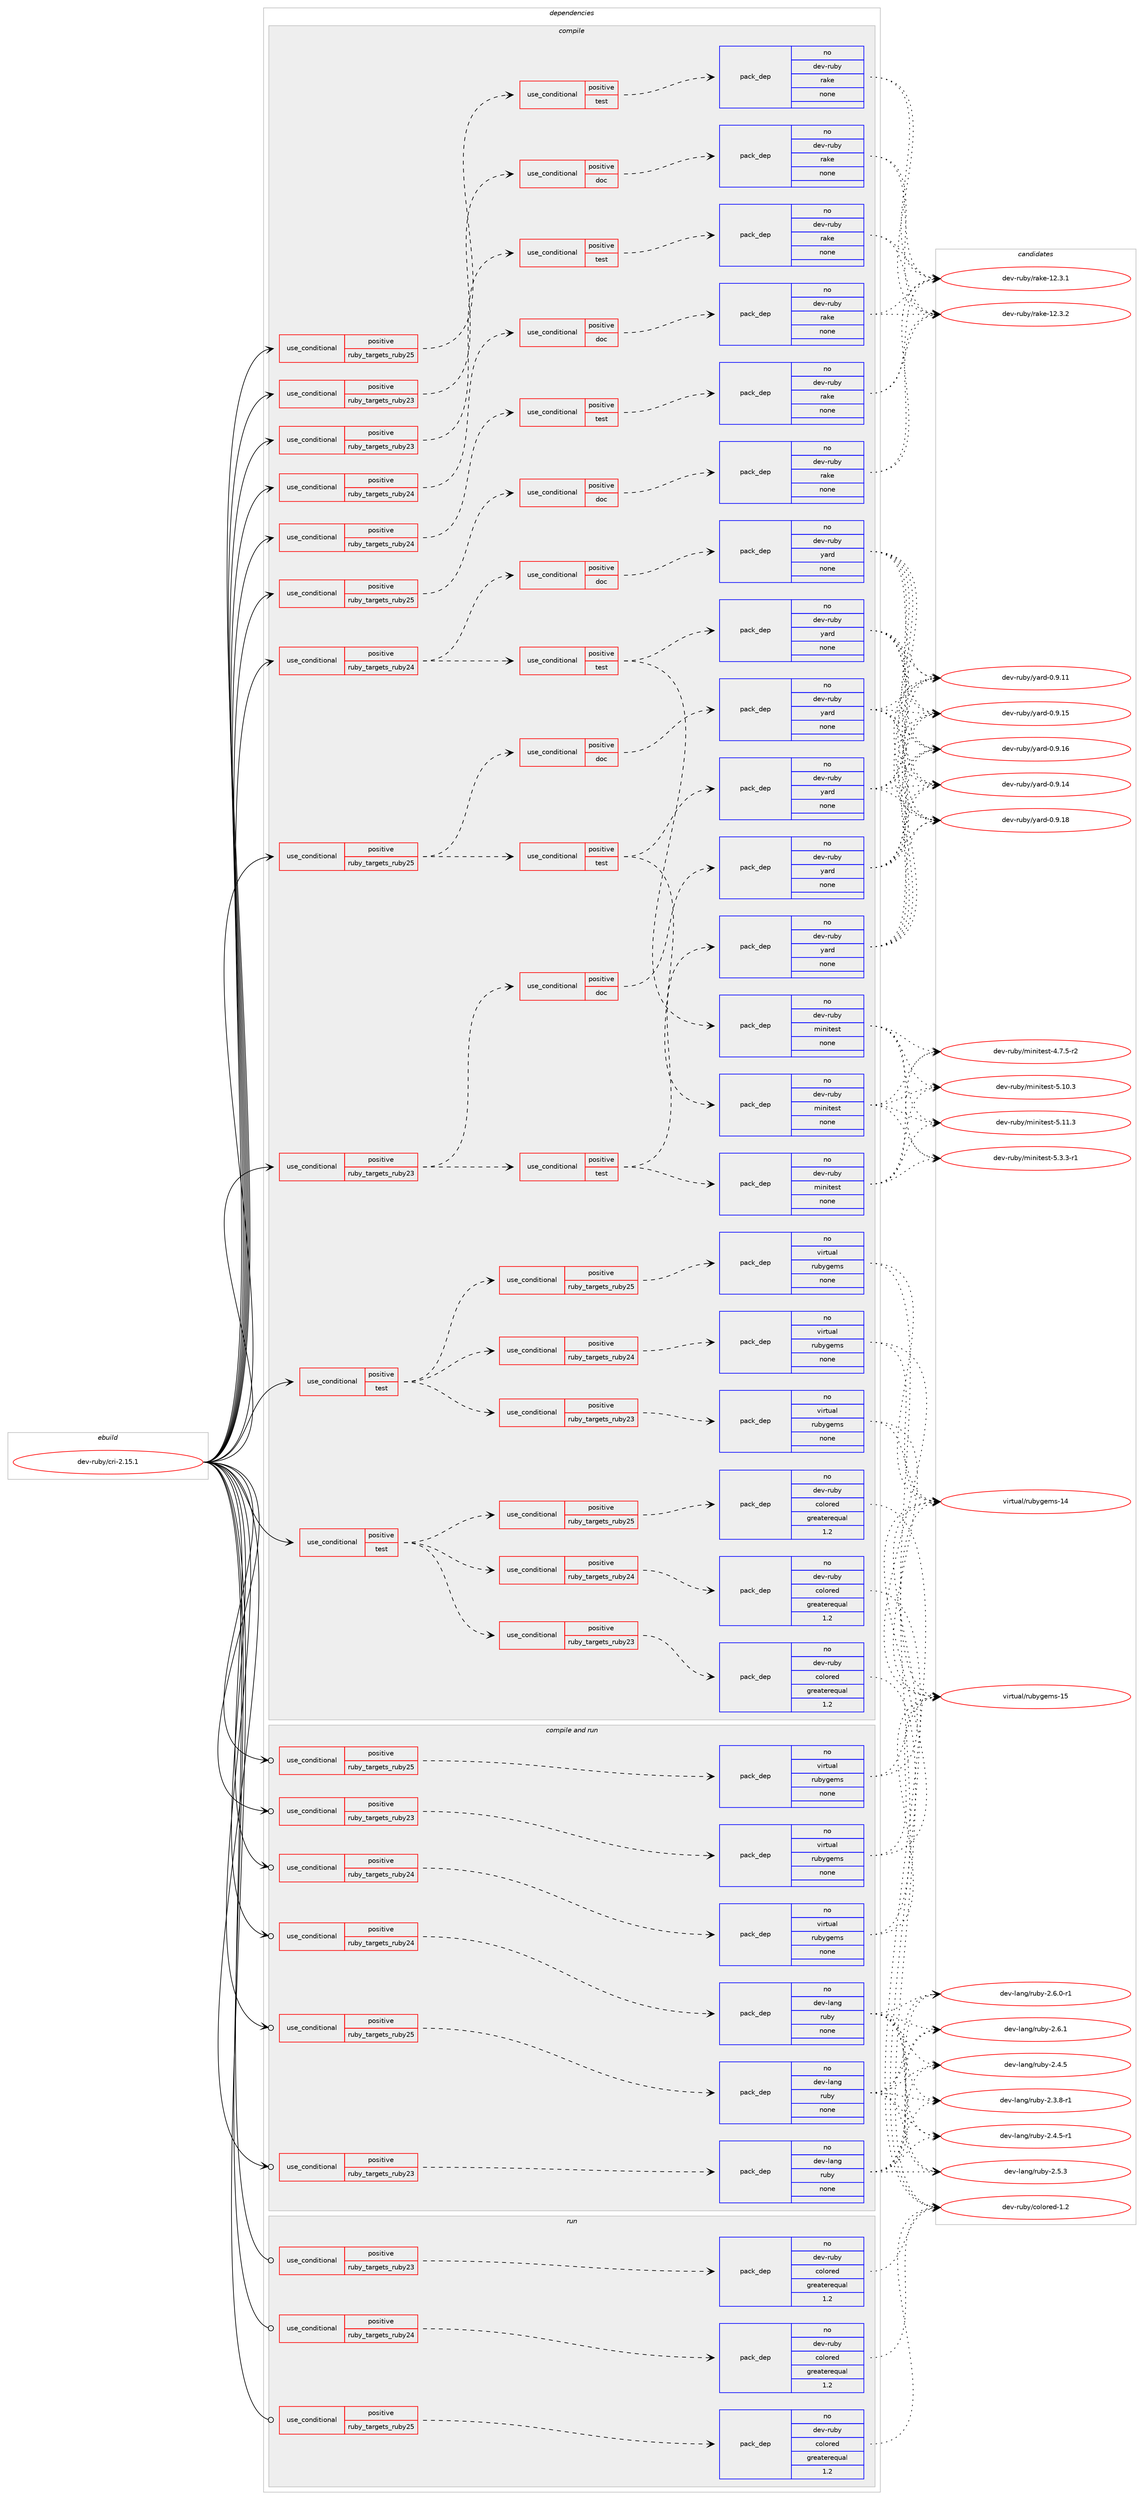 digraph prolog {

# *************
# Graph options
# *************

newrank=true;
concentrate=true;
compound=true;
graph [rankdir=LR,fontname=Helvetica,fontsize=10,ranksep=1.5];#, ranksep=2.5, nodesep=0.2];
edge  [arrowhead=vee];
node  [fontname=Helvetica,fontsize=10];

# **********
# The ebuild
# **********

subgraph cluster_leftcol {
color=gray;
rank=same;
label=<<i>ebuild</i>>;
id [label="dev-ruby/cri-2.15.1", color=red, width=4, href="../dev-ruby/cri-2.15.1.svg"];
}

# ****************
# The dependencies
# ****************

subgraph cluster_midcol {
color=gray;
label=<<i>dependencies</i>>;
subgraph cluster_compile {
fillcolor="#eeeeee";
style=filled;
label=<<i>compile</i>>;
subgraph cond397215 {
dependency1488522 [label=<<TABLE BORDER="0" CELLBORDER="1" CELLSPACING="0" CELLPADDING="4"><TR><TD ROWSPAN="3" CELLPADDING="10">use_conditional</TD></TR><TR><TD>positive</TD></TR><TR><TD>ruby_targets_ruby23</TD></TR></TABLE>>, shape=none, color=red];
subgraph cond397216 {
dependency1488523 [label=<<TABLE BORDER="0" CELLBORDER="1" CELLSPACING="0" CELLPADDING="4"><TR><TD ROWSPAN="3" CELLPADDING="10">use_conditional</TD></TR><TR><TD>positive</TD></TR><TR><TD>doc</TD></TR></TABLE>>, shape=none, color=red];
subgraph pack1067863 {
dependency1488524 [label=<<TABLE BORDER="0" CELLBORDER="1" CELLSPACING="0" CELLPADDING="4" WIDTH="220"><TR><TD ROWSPAN="6" CELLPADDING="30">pack_dep</TD></TR><TR><TD WIDTH="110">no</TD></TR><TR><TD>dev-ruby</TD></TR><TR><TD>rake</TD></TR><TR><TD>none</TD></TR><TR><TD></TD></TR></TABLE>>, shape=none, color=blue];
}
dependency1488523:e -> dependency1488524:w [weight=20,style="dashed",arrowhead="vee"];
}
dependency1488522:e -> dependency1488523:w [weight=20,style="dashed",arrowhead="vee"];
}
id:e -> dependency1488522:w [weight=20,style="solid",arrowhead="vee"];
subgraph cond397217 {
dependency1488525 [label=<<TABLE BORDER="0" CELLBORDER="1" CELLSPACING="0" CELLPADDING="4"><TR><TD ROWSPAN="3" CELLPADDING="10">use_conditional</TD></TR><TR><TD>positive</TD></TR><TR><TD>ruby_targets_ruby23</TD></TR></TABLE>>, shape=none, color=red];
subgraph cond397218 {
dependency1488526 [label=<<TABLE BORDER="0" CELLBORDER="1" CELLSPACING="0" CELLPADDING="4"><TR><TD ROWSPAN="3" CELLPADDING="10">use_conditional</TD></TR><TR><TD>positive</TD></TR><TR><TD>doc</TD></TR></TABLE>>, shape=none, color=red];
subgraph pack1067864 {
dependency1488527 [label=<<TABLE BORDER="0" CELLBORDER="1" CELLSPACING="0" CELLPADDING="4" WIDTH="220"><TR><TD ROWSPAN="6" CELLPADDING="30">pack_dep</TD></TR><TR><TD WIDTH="110">no</TD></TR><TR><TD>dev-ruby</TD></TR><TR><TD>yard</TD></TR><TR><TD>none</TD></TR><TR><TD></TD></TR></TABLE>>, shape=none, color=blue];
}
dependency1488526:e -> dependency1488527:w [weight=20,style="dashed",arrowhead="vee"];
}
dependency1488525:e -> dependency1488526:w [weight=20,style="dashed",arrowhead="vee"];
subgraph cond397219 {
dependency1488528 [label=<<TABLE BORDER="0" CELLBORDER="1" CELLSPACING="0" CELLPADDING="4"><TR><TD ROWSPAN="3" CELLPADDING="10">use_conditional</TD></TR><TR><TD>positive</TD></TR><TR><TD>test</TD></TR></TABLE>>, shape=none, color=red];
subgraph pack1067865 {
dependency1488529 [label=<<TABLE BORDER="0" CELLBORDER="1" CELLSPACING="0" CELLPADDING="4" WIDTH="220"><TR><TD ROWSPAN="6" CELLPADDING="30">pack_dep</TD></TR><TR><TD WIDTH="110">no</TD></TR><TR><TD>dev-ruby</TD></TR><TR><TD>yard</TD></TR><TR><TD>none</TD></TR><TR><TD></TD></TR></TABLE>>, shape=none, color=blue];
}
dependency1488528:e -> dependency1488529:w [weight=20,style="dashed",arrowhead="vee"];
subgraph pack1067866 {
dependency1488530 [label=<<TABLE BORDER="0" CELLBORDER="1" CELLSPACING="0" CELLPADDING="4" WIDTH="220"><TR><TD ROWSPAN="6" CELLPADDING="30">pack_dep</TD></TR><TR><TD WIDTH="110">no</TD></TR><TR><TD>dev-ruby</TD></TR><TR><TD>minitest</TD></TR><TR><TD>none</TD></TR><TR><TD></TD></TR></TABLE>>, shape=none, color=blue];
}
dependency1488528:e -> dependency1488530:w [weight=20,style="dashed",arrowhead="vee"];
}
dependency1488525:e -> dependency1488528:w [weight=20,style="dashed",arrowhead="vee"];
}
id:e -> dependency1488525:w [weight=20,style="solid",arrowhead="vee"];
subgraph cond397220 {
dependency1488531 [label=<<TABLE BORDER="0" CELLBORDER="1" CELLSPACING="0" CELLPADDING="4"><TR><TD ROWSPAN="3" CELLPADDING="10">use_conditional</TD></TR><TR><TD>positive</TD></TR><TR><TD>ruby_targets_ruby23</TD></TR></TABLE>>, shape=none, color=red];
subgraph cond397221 {
dependency1488532 [label=<<TABLE BORDER="0" CELLBORDER="1" CELLSPACING="0" CELLPADDING="4"><TR><TD ROWSPAN="3" CELLPADDING="10">use_conditional</TD></TR><TR><TD>positive</TD></TR><TR><TD>test</TD></TR></TABLE>>, shape=none, color=red];
subgraph pack1067867 {
dependency1488533 [label=<<TABLE BORDER="0" CELLBORDER="1" CELLSPACING="0" CELLPADDING="4" WIDTH="220"><TR><TD ROWSPAN="6" CELLPADDING="30">pack_dep</TD></TR><TR><TD WIDTH="110">no</TD></TR><TR><TD>dev-ruby</TD></TR><TR><TD>rake</TD></TR><TR><TD>none</TD></TR><TR><TD></TD></TR></TABLE>>, shape=none, color=blue];
}
dependency1488532:e -> dependency1488533:w [weight=20,style="dashed",arrowhead="vee"];
}
dependency1488531:e -> dependency1488532:w [weight=20,style="dashed",arrowhead="vee"];
}
id:e -> dependency1488531:w [weight=20,style="solid",arrowhead="vee"];
subgraph cond397222 {
dependency1488534 [label=<<TABLE BORDER="0" CELLBORDER="1" CELLSPACING="0" CELLPADDING="4"><TR><TD ROWSPAN="3" CELLPADDING="10">use_conditional</TD></TR><TR><TD>positive</TD></TR><TR><TD>ruby_targets_ruby24</TD></TR></TABLE>>, shape=none, color=red];
subgraph cond397223 {
dependency1488535 [label=<<TABLE BORDER="0" CELLBORDER="1" CELLSPACING="0" CELLPADDING="4"><TR><TD ROWSPAN="3" CELLPADDING="10">use_conditional</TD></TR><TR><TD>positive</TD></TR><TR><TD>doc</TD></TR></TABLE>>, shape=none, color=red];
subgraph pack1067868 {
dependency1488536 [label=<<TABLE BORDER="0" CELLBORDER="1" CELLSPACING="0" CELLPADDING="4" WIDTH="220"><TR><TD ROWSPAN="6" CELLPADDING="30">pack_dep</TD></TR><TR><TD WIDTH="110">no</TD></TR><TR><TD>dev-ruby</TD></TR><TR><TD>rake</TD></TR><TR><TD>none</TD></TR><TR><TD></TD></TR></TABLE>>, shape=none, color=blue];
}
dependency1488535:e -> dependency1488536:w [weight=20,style="dashed",arrowhead="vee"];
}
dependency1488534:e -> dependency1488535:w [weight=20,style="dashed",arrowhead="vee"];
}
id:e -> dependency1488534:w [weight=20,style="solid",arrowhead="vee"];
subgraph cond397224 {
dependency1488537 [label=<<TABLE BORDER="0" CELLBORDER="1" CELLSPACING="0" CELLPADDING="4"><TR><TD ROWSPAN="3" CELLPADDING="10">use_conditional</TD></TR><TR><TD>positive</TD></TR><TR><TD>ruby_targets_ruby24</TD></TR></TABLE>>, shape=none, color=red];
subgraph cond397225 {
dependency1488538 [label=<<TABLE BORDER="0" CELLBORDER="1" CELLSPACING="0" CELLPADDING="4"><TR><TD ROWSPAN="3" CELLPADDING="10">use_conditional</TD></TR><TR><TD>positive</TD></TR><TR><TD>doc</TD></TR></TABLE>>, shape=none, color=red];
subgraph pack1067869 {
dependency1488539 [label=<<TABLE BORDER="0" CELLBORDER="1" CELLSPACING="0" CELLPADDING="4" WIDTH="220"><TR><TD ROWSPAN="6" CELLPADDING="30">pack_dep</TD></TR><TR><TD WIDTH="110">no</TD></TR><TR><TD>dev-ruby</TD></TR><TR><TD>yard</TD></TR><TR><TD>none</TD></TR><TR><TD></TD></TR></TABLE>>, shape=none, color=blue];
}
dependency1488538:e -> dependency1488539:w [weight=20,style="dashed",arrowhead="vee"];
}
dependency1488537:e -> dependency1488538:w [weight=20,style="dashed",arrowhead="vee"];
subgraph cond397226 {
dependency1488540 [label=<<TABLE BORDER="0" CELLBORDER="1" CELLSPACING="0" CELLPADDING="4"><TR><TD ROWSPAN="3" CELLPADDING="10">use_conditional</TD></TR><TR><TD>positive</TD></TR><TR><TD>test</TD></TR></TABLE>>, shape=none, color=red];
subgraph pack1067870 {
dependency1488541 [label=<<TABLE BORDER="0" CELLBORDER="1" CELLSPACING="0" CELLPADDING="4" WIDTH="220"><TR><TD ROWSPAN="6" CELLPADDING="30">pack_dep</TD></TR><TR><TD WIDTH="110">no</TD></TR><TR><TD>dev-ruby</TD></TR><TR><TD>yard</TD></TR><TR><TD>none</TD></TR><TR><TD></TD></TR></TABLE>>, shape=none, color=blue];
}
dependency1488540:e -> dependency1488541:w [weight=20,style="dashed",arrowhead="vee"];
subgraph pack1067871 {
dependency1488542 [label=<<TABLE BORDER="0" CELLBORDER="1" CELLSPACING="0" CELLPADDING="4" WIDTH="220"><TR><TD ROWSPAN="6" CELLPADDING="30">pack_dep</TD></TR><TR><TD WIDTH="110">no</TD></TR><TR><TD>dev-ruby</TD></TR><TR><TD>minitest</TD></TR><TR><TD>none</TD></TR><TR><TD></TD></TR></TABLE>>, shape=none, color=blue];
}
dependency1488540:e -> dependency1488542:w [weight=20,style="dashed",arrowhead="vee"];
}
dependency1488537:e -> dependency1488540:w [weight=20,style="dashed",arrowhead="vee"];
}
id:e -> dependency1488537:w [weight=20,style="solid",arrowhead="vee"];
subgraph cond397227 {
dependency1488543 [label=<<TABLE BORDER="0" CELLBORDER="1" CELLSPACING="0" CELLPADDING="4"><TR><TD ROWSPAN="3" CELLPADDING="10">use_conditional</TD></TR><TR><TD>positive</TD></TR><TR><TD>ruby_targets_ruby24</TD></TR></TABLE>>, shape=none, color=red];
subgraph cond397228 {
dependency1488544 [label=<<TABLE BORDER="0" CELLBORDER="1" CELLSPACING="0" CELLPADDING="4"><TR><TD ROWSPAN="3" CELLPADDING="10">use_conditional</TD></TR><TR><TD>positive</TD></TR><TR><TD>test</TD></TR></TABLE>>, shape=none, color=red];
subgraph pack1067872 {
dependency1488545 [label=<<TABLE BORDER="0" CELLBORDER="1" CELLSPACING="0" CELLPADDING="4" WIDTH="220"><TR><TD ROWSPAN="6" CELLPADDING="30">pack_dep</TD></TR><TR><TD WIDTH="110">no</TD></TR><TR><TD>dev-ruby</TD></TR><TR><TD>rake</TD></TR><TR><TD>none</TD></TR><TR><TD></TD></TR></TABLE>>, shape=none, color=blue];
}
dependency1488544:e -> dependency1488545:w [weight=20,style="dashed",arrowhead="vee"];
}
dependency1488543:e -> dependency1488544:w [weight=20,style="dashed",arrowhead="vee"];
}
id:e -> dependency1488543:w [weight=20,style="solid",arrowhead="vee"];
subgraph cond397229 {
dependency1488546 [label=<<TABLE BORDER="0" CELLBORDER="1" CELLSPACING="0" CELLPADDING="4"><TR><TD ROWSPAN="3" CELLPADDING="10">use_conditional</TD></TR><TR><TD>positive</TD></TR><TR><TD>ruby_targets_ruby25</TD></TR></TABLE>>, shape=none, color=red];
subgraph cond397230 {
dependency1488547 [label=<<TABLE BORDER="0" CELLBORDER="1" CELLSPACING="0" CELLPADDING="4"><TR><TD ROWSPAN="3" CELLPADDING="10">use_conditional</TD></TR><TR><TD>positive</TD></TR><TR><TD>doc</TD></TR></TABLE>>, shape=none, color=red];
subgraph pack1067873 {
dependency1488548 [label=<<TABLE BORDER="0" CELLBORDER="1" CELLSPACING="0" CELLPADDING="4" WIDTH="220"><TR><TD ROWSPAN="6" CELLPADDING="30">pack_dep</TD></TR><TR><TD WIDTH="110">no</TD></TR><TR><TD>dev-ruby</TD></TR><TR><TD>rake</TD></TR><TR><TD>none</TD></TR><TR><TD></TD></TR></TABLE>>, shape=none, color=blue];
}
dependency1488547:e -> dependency1488548:w [weight=20,style="dashed",arrowhead="vee"];
}
dependency1488546:e -> dependency1488547:w [weight=20,style="dashed",arrowhead="vee"];
}
id:e -> dependency1488546:w [weight=20,style="solid",arrowhead="vee"];
subgraph cond397231 {
dependency1488549 [label=<<TABLE BORDER="0" CELLBORDER="1" CELLSPACING="0" CELLPADDING="4"><TR><TD ROWSPAN="3" CELLPADDING="10">use_conditional</TD></TR><TR><TD>positive</TD></TR><TR><TD>ruby_targets_ruby25</TD></TR></TABLE>>, shape=none, color=red];
subgraph cond397232 {
dependency1488550 [label=<<TABLE BORDER="0" CELLBORDER="1" CELLSPACING="0" CELLPADDING="4"><TR><TD ROWSPAN="3" CELLPADDING="10">use_conditional</TD></TR><TR><TD>positive</TD></TR><TR><TD>doc</TD></TR></TABLE>>, shape=none, color=red];
subgraph pack1067874 {
dependency1488551 [label=<<TABLE BORDER="0" CELLBORDER="1" CELLSPACING="0" CELLPADDING="4" WIDTH="220"><TR><TD ROWSPAN="6" CELLPADDING="30">pack_dep</TD></TR><TR><TD WIDTH="110">no</TD></TR><TR><TD>dev-ruby</TD></TR><TR><TD>yard</TD></TR><TR><TD>none</TD></TR><TR><TD></TD></TR></TABLE>>, shape=none, color=blue];
}
dependency1488550:e -> dependency1488551:w [weight=20,style="dashed",arrowhead="vee"];
}
dependency1488549:e -> dependency1488550:w [weight=20,style="dashed",arrowhead="vee"];
subgraph cond397233 {
dependency1488552 [label=<<TABLE BORDER="0" CELLBORDER="1" CELLSPACING="0" CELLPADDING="4"><TR><TD ROWSPAN="3" CELLPADDING="10">use_conditional</TD></TR><TR><TD>positive</TD></TR><TR><TD>test</TD></TR></TABLE>>, shape=none, color=red];
subgraph pack1067875 {
dependency1488553 [label=<<TABLE BORDER="0" CELLBORDER="1" CELLSPACING="0" CELLPADDING="4" WIDTH="220"><TR><TD ROWSPAN="6" CELLPADDING="30">pack_dep</TD></TR><TR><TD WIDTH="110">no</TD></TR><TR><TD>dev-ruby</TD></TR><TR><TD>yard</TD></TR><TR><TD>none</TD></TR><TR><TD></TD></TR></TABLE>>, shape=none, color=blue];
}
dependency1488552:e -> dependency1488553:w [weight=20,style="dashed",arrowhead="vee"];
subgraph pack1067876 {
dependency1488554 [label=<<TABLE BORDER="0" CELLBORDER="1" CELLSPACING="0" CELLPADDING="4" WIDTH="220"><TR><TD ROWSPAN="6" CELLPADDING="30">pack_dep</TD></TR><TR><TD WIDTH="110">no</TD></TR><TR><TD>dev-ruby</TD></TR><TR><TD>minitest</TD></TR><TR><TD>none</TD></TR><TR><TD></TD></TR></TABLE>>, shape=none, color=blue];
}
dependency1488552:e -> dependency1488554:w [weight=20,style="dashed",arrowhead="vee"];
}
dependency1488549:e -> dependency1488552:w [weight=20,style="dashed",arrowhead="vee"];
}
id:e -> dependency1488549:w [weight=20,style="solid",arrowhead="vee"];
subgraph cond397234 {
dependency1488555 [label=<<TABLE BORDER="0" CELLBORDER="1" CELLSPACING="0" CELLPADDING="4"><TR><TD ROWSPAN="3" CELLPADDING="10">use_conditional</TD></TR><TR><TD>positive</TD></TR><TR><TD>ruby_targets_ruby25</TD></TR></TABLE>>, shape=none, color=red];
subgraph cond397235 {
dependency1488556 [label=<<TABLE BORDER="0" CELLBORDER="1" CELLSPACING="0" CELLPADDING="4"><TR><TD ROWSPAN="3" CELLPADDING="10">use_conditional</TD></TR><TR><TD>positive</TD></TR><TR><TD>test</TD></TR></TABLE>>, shape=none, color=red];
subgraph pack1067877 {
dependency1488557 [label=<<TABLE BORDER="0" CELLBORDER="1" CELLSPACING="0" CELLPADDING="4" WIDTH="220"><TR><TD ROWSPAN="6" CELLPADDING="30">pack_dep</TD></TR><TR><TD WIDTH="110">no</TD></TR><TR><TD>dev-ruby</TD></TR><TR><TD>rake</TD></TR><TR><TD>none</TD></TR><TR><TD></TD></TR></TABLE>>, shape=none, color=blue];
}
dependency1488556:e -> dependency1488557:w [weight=20,style="dashed",arrowhead="vee"];
}
dependency1488555:e -> dependency1488556:w [weight=20,style="dashed",arrowhead="vee"];
}
id:e -> dependency1488555:w [weight=20,style="solid",arrowhead="vee"];
subgraph cond397236 {
dependency1488558 [label=<<TABLE BORDER="0" CELLBORDER="1" CELLSPACING="0" CELLPADDING="4"><TR><TD ROWSPAN="3" CELLPADDING="10">use_conditional</TD></TR><TR><TD>positive</TD></TR><TR><TD>test</TD></TR></TABLE>>, shape=none, color=red];
subgraph cond397237 {
dependency1488559 [label=<<TABLE BORDER="0" CELLBORDER="1" CELLSPACING="0" CELLPADDING="4"><TR><TD ROWSPAN="3" CELLPADDING="10">use_conditional</TD></TR><TR><TD>positive</TD></TR><TR><TD>ruby_targets_ruby23</TD></TR></TABLE>>, shape=none, color=red];
subgraph pack1067878 {
dependency1488560 [label=<<TABLE BORDER="0" CELLBORDER="1" CELLSPACING="0" CELLPADDING="4" WIDTH="220"><TR><TD ROWSPAN="6" CELLPADDING="30">pack_dep</TD></TR><TR><TD WIDTH="110">no</TD></TR><TR><TD>dev-ruby</TD></TR><TR><TD>colored</TD></TR><TR><TD>greaterequal</TD></TR><TR><TD>1.2</TD></TR></TABLE>>, shape=none, color=blue];
}
dependency1488559:e -> dependency1488560:w [weight=20,style="dashed",arrowhead="vee"];
}
dependency1488558:e -> dependency1488559:w [weight=20,style="dashed",arrowhead="vee"];
subgraph cond397238 {
dependency1488561 [label=<<TABLE BORDER="0" CELLBORDER="1" CELLSPACING="0" CELLPADDING="4"><TR><TD ROWSPAN="3" CELLPADDING="10">use_conditional</TD></TR><TR><TD>positive</TD></TR><TR><TD>ruby_targets_ruby24</TD></TR></TABLE>>, shape=none, color=red];
subgraph pack1067879 {
dependency1488562 [label=<<TABLE BORDER="0" CELLBORDER="1" CELLSPACING="0" CELLPADDING="4" WIDTH="220"><TR><TD ROWSPAN="6" CELLPADDING="30">pack_dep</TD></TR><TR><TD WIDTH="110">no</TD></TR><TR><TD>dev-ruby</TD></TR><TR><TD>colored</TD></TR><TR><TD>greaterequal</TD></TR><TR><TD>1.2</TD></TR></TABLE>>, shape=none, color=blue];
}
dependency1488561:e -> dependency1488562:w [weight=20,style="dashed",arrowhead="vee"];
}
dependency1488558:e -> dependency1488561:w [weight=20,style="dashed",arrowhead="vee"];
subgraph cond397239 {
dependency1488563 [label=<<TABLE BORDER="0" CELLBORDER="1" CELLSPACING="0" CELLPADDING="4"><TR><TD ROWSPAN="3" CELLPADDING="10">use_conditional</TD></TR><TR><TD>positive</TD></TR><TR><TD>ruby_targets_ruby25</TD></TR></TABLE>>, shape=none, color=red];
subgraph pack1067880 {
dependency1488564 [label=<<TABLE BORDER="0" CELLBORDER="1" CELLSPACING="0" CELLPADDING="4" WIDTH="220"><TR><TD ROWSPAN="6" CELLPADDING="30">pack_dep</TD></TR><TR><TD WIDTH="110">no</TD></TR><TR><TD>dev-ruby</TD></TR><TR><TD>colored</TD></TR><TR><TD>greaterequal</TD></TR><TR><TD>1.2</TD></TR></TABLE>>, shape=none, color=blue];
}
dependency1488563:e -> dependency1488564:w [weight=20,style="dashed",arrowhead="vee"];
}
dependency1488558:e -> dependency1488563:w [weight=20,style="dashed",arrowhead="vee"];
}
id:e -> dependency1488558:w [weight=20,style="solid",arrowhead="vee"];
subgraph cond397240 {
dependency1488565 [label=<<TABLE BORDER="0" CELLBORDER="1" CELLSPACING="0" CELLPADDING="4"><TR><TD ROWSPAN="3" CELLPADDING="10">use_conditional</TD></TR><TR><TD>positive</TD></TR><TR><TD>test</TD></TR></TABLE>>, shape=none, color=red];
subgraph cond397241 {
dependency1488566 [label=<<TABLE BORDER="0" CELLBORDER="1" CELLSPACING="0" CELLPADDING="4"><TR><TD ROWSPAN="3" CELLPADDING="10">use_conditional</TD></TR><TR><TD>positive</TD></TR><TR><TD>ruby_targets_ruby23</TD></TR></TABLE>>, shape=none, color=red];
subgraph pack1067881 {
dependency1488567 [label=<<TABLE BORDER="0" CELLBORDER="1" CELLSPACING="0" CELLPADDING="4" WIDTH="220"><TR><TD ROWSPAN="6" CELLPADDING="30">pack_dep</TD></TR><TR><TD WIDTH="110">no</TD></TR><TR><TD>virtual</TD></TR><TR><TD>rubygems</TD></TR><TR><TD>none</TD></TR><TR><TD></TD></TR></TABLE>>, shape=none, color=blue];
}
dependency1488566:e -> dependency1488567:w [weight=20,style="dashed",arrowhead="vee"];
}
dependency1488565:e -> dependency1488566:w [weight=20,style="dashed",arrowhead="vee"];
subgraph cond397242 {
dependency1488568 [label=<<TABLE BORDER="0" CELLBORDER="1" CELLSPACING="0" CELLPADDING="4"><TR><TD ROWSPAN="3" CELLPADDING="10">use_conditional</TD></TR><TR><TD>positive</TD></TR><TR><TD>ruby_targets_ruby24</TD></TR></TABLE>>, shape=none, color=red];
subgraph pack1067882 {
dependency1488569 [label=<<TABLE BORDER="0" CELLBORDER="1" CELLSPACING="0" CELLPADDING="4" WIDTH="220"><TR><TD ROWSPAN="6" CELLPADDING="30">pack_dep</TD></TR><TR><TD WIDTH="110">no</TD></TR><TR><TD>virtual</TD></TR><TR><TD>rubygems</TD></TR><TR><TD>none</TD></TR><TR><TD></TD></TR></TABLE>>, shape=none, color=blue];
}
dependency1488568:e -> dependency1488569:w [weight=20,style="dashed",arrowhead="vee"];
}
dependency1488565:e -> dependency1488568:w [weight=20,style="dashed",arrowhead="vee"];
subgraph cond397243 {
dependency1488570 [label=<<TABLE BORDER="0" CELLBORDER="1" CELLSPACING="0" CELLPADDING="4"><TR><TD ROWSPAN="3" CELLPADDING="10">use_conditional</TD></TR><TR><TD>positive</TD></TR><TR><TD>ruby_targets_ruby25</TD></TR></TABLE>>, shape=none, color=red];
subgraph pack1067883 {
dependency1488571 [label=<<TABLE BORDER="0" CELLBORDER="1" CELLSPACING="0" CELLPADDING="4" WIDTH="220"><TR><TD ROWSPAN="6" CELLPADDING="30">pack_dep</TD></TR><TR><TD WIDTH="110">no</TD></TR><TR><TD>virtual</TD></TR><TR><TD>rubygems</TD></TR><TR><TD>none</TD></TR><TR><TD></TD></TR></TABLE>>, shape=none, color=blue];
}
dependency1488570:e -> dependency1488571:w [weight=20,style="dashed",arrowhead="vee"];
}
dependency1488565:e -> dependency1488570:w [weight=20,style="dashed",arrowhead="vee"];
}
id:e -> dependency1488565:w [weight=20,style="solid",arrowhead="vee"];
}
subgraph cluster_compileandrun {
fillcolor="#eeeeee";
style=filled;
label=<<i>compile and run</i>>;
subgraph cond397244 {
dependency1488572 [label=<<TABLE BORDER="0" CELLBORDER="1" CELLSPACING="0" CELLPADDING="4"><TR><TD ROWSPAN="3" CELLPADDING="10">use_conditional</TD></TR><TR><TD>positive</TD></TR><TR><TD>ruby_targets_ruby23</TD></TR></TABLE>>, shape=none, color=red];
subgraph pack1067884 {
dependency1488573 [label=<<TABLE BORDER="0" CELLBORDER="1" CELLSPACING="0" CELLPADDING="4" WIDTH="220"><TR><TD ROWSPAN="6" CELLPADDING="30">pack_dep</TD></TR><TR><TD WIDTH="110">no</TD></TR><TR><TD>dev-lang</TD></TR><TR><TD>ruby</TD></TR><TR><TD>none</TD></TR><TR><TD></TD></TR></TABLE>>, shape=none, color=blue];
}
dependency1488572:e -> dependency1488573:w [weight=20,style="dashed",arrowhead="vee"];
}
id:e -> dependency1488572:w [weight=20,style="solid",arrowhead="odotvee"];
subgraph cond397245 {
dependency1488574 [label=<<TABLE BORDER="0" CELLBORDER="1" CELLSPACING="0" CELLPADDING="4"><TR><TD ROWSPAN="3" CELLPADDING="10">use_conditional</TD></TR><TR><TD>positive</TD></TR><TR><TD>ruby_targets_ruby23</TD></TR></TABLE>>, shape=none, color=red];
subgraph pack1067885 {
dependency1488575 [label=<<TABLE BORDER="0" CELLBORDER="1" CELLSPACING="0" CELLPADDING="4" WIDTH="220"><TR><TD ROWSPAN="6" CELLPADDING="30">pack_dep</TD></TR><TR><TD WIDTH="110">no</TD></TR><TR><TD>virtual</TD></TR><TR><TD>rubygems</TD></TR><TR><TD>none</TD></TR><TR><TD></TD></TR></TABLE>>, shape=none, color=blue];
}
dependency1488574:e -> dependency1488575:w [weight=20,style="dashed",arrowhead="vee"];
}
id:e -> dependency1488574:w [weight=20,style="solid",arrowhead="odotvee"];
subgraph cond397246 {
dependency1488576 [label=<<TABLE BORDER="0" CELLBORDER="1" CELLSPACING="0" CELLPADDING="4"><TR><TD ROWSPAN="3" CELLPADDING="10">use_conditional</TD></TR><TR><TD>positive</TD></TR><TR><TD>ruby_targets_ruby24</TD></TR></TABLE>>, shape=none, color=red];
subgraph pack1067886 {
dependency1488577 [label=<<TABLE BORDER="0" CELLBORDER="1" CELLSPACING="0" CELLPADDING="4" WIDTH="220"><TR><TD ROWSPAN="6" CELLPADDING="30">pack_dep</TD></TR><TR><TD WIDTH="110">no</TD></TR><TR><TD>dev-lang</TD></TR><TR><TD>ruby</TD></TR><TR><TD>none</TD></TR><TR><TD></TD></TR></TABLE>>, shape=none, color=blue];
}
dependency1488576:e -> dependency1488577:w [weight=20,style="dashed",arrowhead="vee"];
}
id:e -> dependency1488576:w [weight=20,style="solid",arrowhead="odotvee"];
subgraph cond397247 {
dependency1488578 [label=<<TABLE BORDER="0" CELLBORDER="1" CELLSPACING="0" CELLPADDING="4"><TR><TD ROWSPAN="3" CELLPADDING="10">use_conditional</TD></TR><TR><TD>positive</TD></TR><TR><TD>ruby_targets_ruby24</TD></TR></TABLE>>, shape=none, color=red];
subgraph pack1067887 {
dependency1488579 [label=<<TABLE BORDER="0" CELLBORDER="1" CELLSPACING="0" CELLPADDING="4" WIDTH="220"><TR><TD ROWSPAN="6" CELLPADDING="30">pack_dep</TD></TR><TR><TD WIDTH="110">no</TD></TR><TR><TD>virtual</TD></TR><TR><TD>rubygems</TD></TR><TR><TD>none</TD></TR><TR><TD></TD></TR></TABLE>>, shape=none, color=blue];
}
dependency1488578:e -> dependency1488579:w [weight=20,style="dashed",arrowhead="vee"];
}
id:e -> dependency1488578:w [weight=20,style="solid",arrowhead="odotvee"];
subgraph cond397248 {
dependency1488580 [label=<<TABLE BORDER="0" CELLBORDER="1" CELLSPACING="0" CELLPADDING="4"><TR><TD ROWSPAN="3" CELLPADDING="10">use_conditional</TD></TR><TR><TD>positive</TD></TR><TR><TD>ruby_targets_ruby25</TD></TR></TABLE>>, shape=none, color=red];
subgraph pack1067888 {
dependency1488581 [label=<<TABLE BORDER="0" CELLBORDER="1" CELLSPACING="0" CELLPADDING="4" WIDTH="220"><TR><TD ROWSPAN="6" CELLPADDING="30">pack_dep</TD></TR><TR><TD WIDTH="110">no</TD></TR><TR><TD>dev-lang</TD></TR><TR><TD>ruby</TD></TR><TR><TD>none</TD></TR><TR><TD></TD></TR></TABLE>>, shape=none, color=blue];
}
dependency1488580:e -> dependency1488581:w [weight=20,style="dashed",arrowhead="vee"];
}
id:e -> dependency1488580:w [weight=20,style="solid",arrowhead="odotvee"];
subgraph cond397249 {
dependency1488582 [label=<<TABLE BORDER="0" CELLBORDER="1" CELLSPACING="0" CELLPADDING="4"><TR><TD ROWSPAN="3" CELLPADDING="10">use_conditional</TD></TR><TR><TD>positive</TD></TR><TR><TD>ruby_targets_ruby25</TD></TR></TABLE>>, shape=none, color=red];
subgraph pack1067889 {
dependency1488583 [label=<<TABLE BORDER="0" CELLBORDER="1" CELLSPACING="0" CELLPADDING="4" WIDTH="220"><TR><TD ROWSPAN="6" CELLPADDING="30">pack_dep</TD></TR><TR><TD WIDTH="110">no</TD></TR><TR><TD>virtual</TD></TR><TR><TD>rubygems</TD></TR><TR><TD>none</TD></TR><TR><TD></TD></TR></TABLE>>, shape=none, color=blue];
}
dependency1488582:e -> dependency1488583:w [weight=20,style="dashed",arrowhead="vee"];
}
id:e -> dependency1488582:w [weight=20,style="solid",arrowhead="odotvee"];
}
subgraph cluster_run {
fillcolor="#eeeeee";
style=filled;
label=<<i>run</i>>;
subgraph cond397250 {
dependency1488584 [label=<<TABLE BORDER="0" CELLBORDER="1" CELLSPACING="0" CELLPADDING="4"><TR><TD ROWSPAN="3" CELLPADDING="10">use_conditional</TD></TR><TR><TD>positive</TD></TR><TR><TD>ruby_targets_ruby23</TD></TR></TABLE>>, shape=none, color=red];
subgraph pack1067890 {
dependency1488585 [label=<<TABLE BORDER="0" CELLBORDER="1" CELLSPACING="0" CELLPADDING="4" WIDTH="220"><TR><TD ROWSPAN="6" CELLPADDING="30">pack_dep</TD></TR><TR><TD WIDTH="110">no</TD></TR><TR><TD>dev-ruby</TD></TR><TR><TD>colored</TD></TR><TR><TD>greaterequal</TD></TR><TR><TD>1.2</TD></TR></TABLE>>, shape=none, color=blue];
}
dependency1488584:e -> dependency1488585:w [weight=20,style="dashed",arrowhead="vee"];
}
id:e -> dependency1488584:w [weight=20,style="solid",arrowhead="odot"];
subgraph cond397251 {
dependency1488586 [label=<<TABLE BORDER="0" CELLBORDER="1" CELLSPACING="0" CELLPADDING="4"><TR><TD ROWSPAN="3" CELLPADDING="10">use_conditional</TD></TR><TR><TD>positive</TD></TR><TR><TD>ruby_targets_ruby24</TD></TR></TABLE>>, shape=none, color=red];
subgraph pack1067891 {
dependency1488587 [label=<<TABLE BORDER="0" CELLBORDER="1" CELLSPACING="0" CELLPADDING="4" WIDTH="220"><TR><TD ROWSPAN="6" CELLPADDING="30">pack_dep</TD></TR><TR><TD WIDTH="110">no</TD></TR><TR><TD>dev-ruby</TD></TR><TR><TD>colored</TD></TR><TR><TD>greaterequal</TD></TR><TR><TD>1.2</TD></TR></TABLE>>, shape=none, color=blue];
}
dependency1488586:e -> dependency1488587:w [weight=20,style="dashed",arrowhead="vee"];
}
id:e -> dependency1488586:w [weight=20,style="solid",arrowhead="odot"];
subgraph cond397252 {
dependency1488588 [label=<<TABLE BORDER="0" CELLBORDER="1" CELLSPACING="0" CELLPADDING="4"><TR><TD ROWSPAN="3" CELLPADDING="10">use_conditional</TD></TR><TR><TD>positive</TD></TR><TR><TD>ruby_targets_ruby25</TD></TR></TABLE>>, shape=none, color=red];
subgraph pack1067892 {
dependency1488589 [label=<<TABLE BORDER="0" CELLBORDER="1" CELLSPACING="0" CELLPADDING="4" WIDTH="220"><TR><TD ROWSPAN="6" CELLPADDING="30">pack_dep</TD></TR><TR><TD WIDTH="110">no</TD></TR><TR><TD>dev-ruby</TD></TR><TR><TD>colored</TD></TR><TR><TD>greaterequal</TD></TR><TR><TD>1.2</TD></TR></TABLE>>, shape=none, color=blue];
}
dependency1488588:e -> dependency1488589:w [weight=20,style="dashed",arrowhead="vee"];
}
id:e -> dependency1488588:w [weight=20,style="solid",arrowhead="odot"];
}
}

# **************
# The candidates
# **************

subgraph cluster_choices {
rank=same;
color=gray;
label=<<i>candidates</i>>;

subgraph choice1067863 {
color=black;
nodesep=1;
choice1001011184511411798121471149710710145495046514649 [label="dev-ruby/rake-12.3.1", color=red, width=4,href="../dev-ruby/rake-12.3.1.svg"];
choice1001011184511411798121471149710710145495046514650 [label="dev-ruby/rake-12.3.2", color=red, width=4,href="../dev-ruby/rake-12.3.2.svg"];
dependency1488524:e -> choice1001011184511411798121471149710710145495046514649:w [style=dotted,weight="100"];
dependency1488524:e -> choice1001011184511411798121471149710710145495046514650:w [style=dotted,weight="100"];
}
subgraph choice1067864 {
color=black;
nodesep=1;
choice1001011184511411798121471219711410045484657464949 [label="dev-ruby/yard-0.9.11", color=red, width=4,href="../dev-ruby/yard-0.9.11.svg"];
choice1001011184511411798121471219711410045484657464952 [label="dev-ruby/yard-0.9.14", color=red, width=4,href="../dev-ruby/yard-0.9.14.svg"];
choice1001011184511411798121471219711410045484657464953 [label="dev-ruby/yard-0.9.15", color=red, width=4,href="../dev-ruby/yard-0.9.15.svg"];
choice1001011184511411798121471219711410045484657464954 [label="dev-ruby/yard-0.9.16", color=red, width=4,href="../dev-ruby/yard-0.9.16.svg"];
choice1001011184511411798121471219711410045484657464956 [label="dev-ruby/yard-0.9.18", color=red, width=4,href="../dev-ruby/yard-0.9.18.svg"];
dependency1488527:e -> choice1001011184511411798121471219711410045484657464949:w [style=dotted,weight="100"];
dependency1488527:e -> choice1001011184511411798121471219711410045484657464952:w [style=dotted,weight="100"];
dependency1488527:e -> choice1001011184511411798121471219711410045484657464953:w [style=dotted,weight="100"];
dependency1488527:e -> choice1001011184511411798121471219711410045484657464954:w [style=dotted,weight="100"];
dependency1488527:e -> choice1001011184511411798121471219711410045484657464956:w [style=dotted,weight="100"];
}
subgraph choice1067865 {
color=black;
nodesep=1;
choice1001011184511411798121471219711410045484657464949 [label="dev-ruby/yard-0.9.11", color=red, width=4,href="../dev-ruby/yard-0.9.11.svg"];
choice1001011184511411798121471219711410045484657464952 [label="dev-ruby/yard-0.9.14", color=red, width=4,href="../dev-ruby/yard-0.9.14.svg"];
choice1001011184511411798121471219711410045484657464953 [label="dev-ruby/yard-0.9.15", color=red, width=4,href="../dev-ruby/yard-0.9.15.svg"];
choice1001011184511411798121471219711410045484657464954 [label="dev-ruby/yard-0.9.16", color=red, width=4,href="../dev-ruby/yard-0.9.16.svg"];
choice1001011184511411798121471219711410045484657464956 [label="dev-ruby/yard-0.9.18", color=red, width=4,href="../dev-ruby/yard-0.9.18.svg"];
dependency1488529:e -> choice1001011184511411798121471219711410045484657464949:w [style=dotted,weight="100"];
dependency1488529:e -> choice1001011184511411798121471219711410045484657464952:w [style=dotted,weight="100"];
dependency1488529:e -> choice1001011184511411798121471219711410045484657464953:w [style=dotted,weight="100"];
dependency1488529:e -> choice1001011184511411798121471219711410045484657464954:w [style=dotted,weight="100"];
dependency1488529:e -> choice1001011184511411798121471219711410045484657464956:w [style=dotted,weight="100"];
}
subgraph choice1067866 {
color=black;
nodesep=1;
choice1001011184511411798121471091051101051161011151164552465546534511450 [label="dev-ruby/minitest-4.7.5-r2", color=red, width=4,href="../dev-ruby/minitest-4.7.5-r2.svg"];
choice10010111845114117981214710910511010511610111511645534649484651 [label="dev-ruby/minitest-5.10.3", color=red, width=4,href="../dev-ruby/minitest-5.10.3.svg"];
choice10010111845114117981214710910511010511610111511645534649494651 [label="dev-ruby/minitest-5.11.3", color=red, width=4,href="../dev-ruby/minitest-5.11.3.svg"];
choice1001011184511411798121471091051101051161011151164553465146514511449 [label="dev-ruby/minitest-5.3.3-r1", color=red, width=4,href="../dev-ruby/minitest-5.3.3-r1.svg"];
dependency1488530:e -> choice1001011184511411798121471091051101051161011151164552465546534511450:w [style=dotted,weight="100"];
dependency1488530:e -> choice10010111845114117981214710910511010511610111511645534649484651:w [style=dotted,weight="100"];
dependency1488530:e -> choice10010111845114117981214710910511010511610111511645534649494651:w [style=dotted,weight="100"];
dependency1488530:e -> choice1001011184511411798121471091051101051161011151164553465146514511449:w [style=dotted,weight="100"];
}
subgraph choice1067867 {
color=black;
nodesep=1;
choice1001011184511411798121471149710710145495046514649 [label="dev-ruby/rake-12.3.1", color=red, width=4,href="../dev-ruby/rake-12.3.1.svg"];
choice1001011184511411798121471149710710145495046514650 [label="dev-ruby/rake-12.3.2", color=red, width=4,href="../dev-ruby/rake-12.3.2.svg"];
dependency1488533:e -> choice1001011184511411798121471149710710145495046514649:w [style=dotted,weight="100"];
dependency1488533:e -> choice1001011184511411798121471149710710145495046514650:w [style=dotted,weight="100"];
}
subgraph choice1067868 {
color=black;
nodesep=1;
choice1001011184511411798121471149710710145495046514649 [label="dev-ruby/rake-12.3.1", color=red, width=4,href="../dev-ruby/rake-12.3.1.svg"];
choice1001011184511411798121471149710710145495046514650 [label="dev-ruby/rake-12.3.2", color=red, width=4,href="../dev-ruby/rake-12.3.2.svg"];
dependency1488536:e -> choice1001011184511411798121471149710710145495046514649:w [style=dotted,weight="100"];
dependency1488536:e -> choice1001011184511411798121471149710710145495046514650:w [style=dotted,weight="100"];
}
subgraph choice1067869 {
color=black;
nodesep=1;
choice1001011184511411798121471219711410045484657464949 [label="dev-ruby/yard-0.9.11", color=red, width=4,href="../dev-ruby/yard-0.9.11.svg"];
choice1001011184511411798121471219711410045484657464952 [label="dev-ruby/yard-0.9.14", color=red, width=4,href="../dev-ruby/yard-0.9.14.svg"];
choice1001011184511411798121471219711410045484657464953 [label="dev-ruby/yard-0.9.15", color=red, width=4,href="../dev-ruby/yard-0.9.15.svg"];
choice1001011184511411798121471219711410045484657464954 [label="dev-ruby/yard-0.9.16", color=red, width=4,href="../dev-ruby/yard-0.9.16.svg"];
choice1001011184511411798121471219711410045484657464956 [label="dev-ruby/yard-0.9.18", color=red, width=4,href="../dev-ruby/yard-0.9.18.svg"];
dependency1488539:e -> choice1001011184511411798121471219711410045484657464949:w [style=dotted,weight="100"];
dependency1488539:e -> choice1001011184511411798121471219711410045484657464952:w [style=dotted,weight="100"];
dependency1488539:e -> choice1001011184511411798121471219711410045484657464953:w [style=dotted,weight="100"];
dependency1488539:e -> choice1001011184511411798121471219711410045484657464954:w [style=dotted,weight="100"];
dependency1488539:e -> choice1001011184511411798121471219711410045484657464956:w [style=dotted,weight="100"];
}
subgraph choice1067870 {
color=black;
nodesep=1;
choice1001011184511411798121471219711410045484657464949 [label="dev-ruby/yard-0.9.11", color=red, width=4,href="../dev-ruby/yard-0.9.11.svg"];
choice1001011184511411798121471219711410045484657464952 [label="dev-ruby/yard-0.9.14", color=red, width=4,href="../dev-ruby/yard-0.9.14.svg"];
choice1001011184511411798121471219711410045484657464953 [label="dev-ruby/yard-0.9.15", color=red, width=4,href="../dev-ruby/yard-0.9.15.svg"];
choice1001011184511411798121471219711410045484657464954 [label="dev-ruby/yard-0.9.16", color=red, width=4,href="../dev-ruby/yard-0.9.16.svg"];
choice1001011184511411798121471219711410045484657464956 [label="dev-ruby/yard-0.9.18", color=red, width=4,href="../dev-ruby/yard-0.9.18.svg"];
dependency1488541:e -> choice1001011184511411798121471219711410045484657464949:w [style=dotted,weight="100"];
dependency1488541:e -> choice1001011184511411798121471219711410045484657464952:w [style=dotted,weight="100"];
dependency1488541:e -> choice1001011184511411798121471219711410045484657464953:w [style=dotted,weight="100"];
dependency1488541:e -> choice1001011184511411798121471219711410045484657464954:w [style=dotted,weight="100"];
dependency1488541:e -> choice1001011184511411798121471219711410045484657464956:w [style=dotted,weight="100"];
}
subgraph choice1067871 {
color=black;
nodesep=1;
choice1001011184511411798121471091051101051161011151164552465546534511450 [label="dev-ruby/minitest-4.7.5-r2", color=red, width=4,href="../dev-ruby/minitest-4.7.5-r2.svg"];
choice10010111845114117981214710910511010511610111511645534649484651 [label="dev-ruby/minitest-5.10.3", color=red, width=4,href="../dev-ruby/minitest-5.10.3.svg"];
choice10010111845114117981214710910511010511610111511645534649494651 [label="dev-ruby/minitest-5.11.3", color=red, width=4,href="../dev-ruby/minitest-5.11.3.svg"];
choice1001011184511411798121471091051101051161011151164553465146514511449 [label="dev-ruby/minitest-5.3.3-r1", color=red, width=4,href="../dev-ruby/minitest-5.3.3-r1.svg"];
dependency1488542:e -> choice1001011184511411798121471091051101051161011151164552465546534511450:w [style=dotted,weight="100"];
dependency1488542:e -> choice10010111845114117981214710910511010511610111511645534649484651:w [style=dotted,weight="100"];
dependency1488542:e -> choice10010111845114117981214710910511010511610111511645534649494651:w [style=dotted,weight="100"];
dependency1488542:e -> choice1001011184511411798121471091051101051161011151164553465146514511449:w [style=dotted,weight="100"];
}
subgraph choice1067872 {
color=black;
nodesep=1;
choice1001011184511411798121471149710710145495046514649 [label="dev-ruby/rake-12.3.1", color=red, width=4,href="../dev-ruby/rake-12.3.1.svg"];
choice1001011184511411798121471149710710145495046514650 [label="dev-ruby/rake-12.3.2", color=red, width=4,href="../dev-ruby/rake-12.3.2.svg"];
dependency1488545:e -> choice1001011184511411798121471149710710145495046514649:w [style=dotted,weight="100"];
dependency1488545:e -> choice1001011184511411798121471149710710145495046514650:w [style=dotted,weight="100"];
}
subgraph choice1067873 {
color=black;
nodesep=1;
choice1001011184511411798121471149710710145495046514649 [label="dev-ruby/rake-12.3.1", color=red, width=4,href="../dev-ruby/rake-12.3.1.svg"];
choice1001011184511411798121471149710710145495046514650 [label="dev-ruby/rake-12.3.2", color=red, width=4,href="../dev-ruby/rake-12.3.2.svg"];
dependency1488548:e -> choice1001011184511411798121471149710710145495046514649:w [style=dotted,weight="100"];
dependency1488548:e -> choice1001011184511411798121471149710710145495046514650:w [style=dotted,weight="100"];
}
subgraph choice1067874 {
color=black;
nodesep=1;
choice1001011184511411798121471219711410045484657464949 [label="dev-ruby/yard-0.9.11", color=red, width=4,href="../dev-ruby/yard-0.9.11.svg"];
choice1001011184511411798121471219711410045484657464952 [label="dev-ruby/yard-0.9.14", color=red, width=4,href="../dev-ruby/yard-0.9.14.svg"];
choice1001011184511411798121471219711410045484657464953 [label="dev-ruby/yard-0.9.15", color=red, width=4,href="../dev-ruby/yard-0.9.15.svg"];
choice1001011184511411798121471219711410045484657464954 [label="dev-ruby/yard-0.9.16", color=red, width=4,href="../dev-ruby/yard-0.9.16.svg"];
choice1001011184511411798121471219711410045484657464956 [label="dev-ruby/yard-0.9.18", color=red, width=4,href="../dev-ruby/yard-0.9.18.svg"];
dependency1488551:e -> choice1001011184511411798121471219711410045484657464949:w [style=dotted,weight="100"];
dependency1488551:e -> choice1001011184511411798121471219711410045484657464952:w [style=dotted,weight="100"];
dependency1488551:e -> choice1001011184511411798121471219711410045484657464953:w [style=dotted,weight="100"];
dependency1488551:e -> choice1001011184511411798121471219711410045484657464954:w [style=dotted,weight="100"];
dependency1488551:e -> choice1001011184511411798121471219711410045484657464956:w [style=dotted,weight="100"];
}
subgraph choice1067875 {
color=black;
nodesep=1;
choice1001011184511411798121471219711410045484657464949 [label="dev-ruby/yard-0.9.11", color=red, width=4,href="../dev-ruby/yard-0.9.11.svg"];
choice1001011184511411798121471219711410045484657464952 [label="dev-ruby/yard-0.9.14", color=red, width=4,href="../dev-ruby/yard-0.9.14.svg"];
choice1001011184511411798121471219711410045484657464953 [label="dev-ruby/yard-0.9.15", color=red, width=4,href="../dev-ruby/yard-0.9.15.svg"];
choice1001011184511411798121471219711410045484657464954 [label="dev-ruby/yard-0.9.16", color=red, width=4,href="../dev-ruby/yard-0.9.16.svg"];
choice1001011184511411798121471219711410045484657464956 [label="dev-ruby/yard-0.9.18", color=red, width=4,href="../dev-ruby/yard-0.9.18.svg"];
dependency1488553:e -> choice1001011184511411798121471219711410045484657464949:w [style=dotted,weight="100"];
dependency1488553:e -> choice1001011184511411798121471219711410045484657464952:w [style=dotted,weight="100"];
dependency1488553:e -> choice1001011184511411798121471219711410045484657464953:w [style=dotted,weight="100"];
dependency1488553:e -> choice1001011184511411798121471219711410045484657464954:w [style=dotted,weight="100"];
dependency1488553:e -> choice1001011184511411798121471219711410045484657464956:w [style=dotted,weight="100"];
}
subgraph choice1067876 {
color=black;
nodesep=1;
choice1001011184511411798121471091051101051161011151164552465546534511450 [label="dev-ruby/minitest-4.7.5-r2", color=red, width=4,href="../dev-ruby/minitest-4.7.5-r2.svg"];
choice10010111845114117981214710910511010511610111511645534649484651 [label="dev-ruby/minitest-5.10.3", color=red, width=4,href="../dev-ruby/minitest-5.10.3.svg"];
choice10010111845114117981214710910511010511610111511645534649494651 [label="dev-ruby/minitest-5.11.3", color=red, width=4,href="../dev-ruby/minitest-5.11.3.svg"];
choice1001011184511411798121471091051101051161011151164553465146514511449 [label="dev-ruby/minitest-5.3.3-r1", color=red, width=4,href="../dev-ruby/minitest-5.3.3-r1.svg"];
dependency1488554:e -> choice1001011184511411798121471091051101051161011151164552465546534511450:w [style=dotted,weight="100"];
dependency1488554:e -> choice10010111845114117981214710910511010511610111511645534649484651:w [style=dotted,weight="100"];
dependency1488554:e -> choice10010111845114117981214710910511010511610111511645534649494651:w [style=dotted,weight="100"];
dependency1488554:e -> choice1001011184511411798121471091051101051161011151164553465146514511449:w [style=dotted,weight="100"];
}
subgraph choice1067877 {
color=black;
nodesep=1;
choice1001011184511411798121471149710710145495046514649 [label="dev-ruby/rake-12.3.1", color=red, width=4,href="../dev-ruby/rake-12.3.1.svg"];
choice1001011184511411798121471149710710145495046514650 [label="dev-ruby/rake-12.3.2", color=red, width=4,href="../dev-ruby/rake-12.3.2.svg"];
dependency1488557:e -> choice1001011184511411798121471149710710145495046514649:w [style=dotted,weight="100"];
dependency1488557:e -> choice1001011184511411798121471149710710145495046514650:w [style=dotted,weight="100"];
}
subgraph choice1067878 {
color=black;
nodesep=1;
choice1001011184511411798121479911110811111410110045494650 [label="dev-ruby/colored-1.2", color=red, width=4,href="../dev-ruby/colored-1.2.svg"];
dependency1488560:e -> choice1001011184511411798121479911110811111410110045494650:w [style=dotted,weight="100"];
}
subgraph choice1067879 {
color=black;
nodesep=1;
choice1001011184511411798121479911110811111410110045494650 [label="dev-ruby/colored-1.2", color=red, width=4,href="../dev-ruby/colored-1.2.svg"];
dependency1488562:e -> choice1001011184511411798121479911110811111410110045494650:w [style=dotted,weight="100"];
}
subgraph choice1067880 {
color=black;
nodesep=1;
choice1001011184511411798121479911110811111410110045494650 [label="dev-ruby/colored-1.2", color=red, width=4,href="../dev-ruby/colored-1.2.svg"];
dependency1488564:e -> choice1001011184511411798121479911110811111410110045494650:w [style=dotted,weight="100"];
}
subgraph choice1067881 {
color=black;
nodesep=1;
choice118105114116117971084711411798121103101109115454952 [label="virtual/rubygems-14", color=red, width=4,href="../virtual/rubygems-14.svg"];
choice118105114116117971084711411798121103101109115454953 [label="virtual/rubygems-15", color=red, width=4,href="../virtual/rubygems-15.svg"];
dependency1488567:e -> choice118105114116117971084711411798121103101109115454952:w [style=dotted,weight="100"];
dependency1488567:e -> choice118105114116117971084711411798121103101109115454953:w [style=dotted,weight="100"];
}
subgraph choice1067882 {
color=black;
nodesep=1;
choice118105114116117971084711411798121103101109115454952 [label="virtual/rubygems-14", color=red, width=4,href="../virtual/rubygems-14.svg"];
choice118105114116117971084711411798121103101109115454953 [label="virtual/rubygems-15", color=red, width=4,href="../virtual/rubygems-15.svg"];
dependency1488569:e -> choice118105114116117971084711411798121103101109115454952:w [style=dotted,weight="100"];
dependency1488569:e -> choice118105114116117971084711411798121103101109115454953:w [style=dotted,weight="100"];
}
subgraph choice1067883 {
color=black;
nodesep=1;
choice118105114116117971084711411798121103101109115454952 [label="virtual/rubygems-14", color=red, width=4,href="../virtual/rubygems-14.svg"];
choice118105114116117971084711411798121103101109115454953 [label="virtual/rubygems-15", color=red, width=4,href="../virtual/rubygems-15.svg"];
dependency1488571:e -> choice118105114116117971084711411798121103101109115454952:w [style=dotted,weight="100"];
dependency1488571:e -> choice118105114116117971084711411798121103101109115454953:w [style=dotted,weight="100"];
}
subgraph choice1067884 {
color=black;
nodesep=1;
choice100101118451089711010347114117981214550465146564511449 [label="dev-lang/ruby-2.3.8-r1", color=red, width=4,href="../dev-lang/ruby-2.3.8-r1.svg"];
choice10010111845108971101034711411798121455046524653 [label="dev-lang/ruby-2.4.5", color=red, width=4,href="../dev-lang/ruby-2.4.5.svg"];
choice100101118451089711010347114117981214550465246534511449 [label="dev-lang/ruby-2.4.5-r1", color=red, width=4,href="../dev-lang/ruby-2.4.5-r1.svg"];
choice10010111845108971101034711411798121455046534651 [label="dev-lang/ruby-2.5.3", color=red, width=4,href="../dev-lang/ruby-2.5.3.svg"];
choice100101118451089711010347114117981214550465446484511449 [label="dev-lang/ruby-2.6.0-r1", color=red, width=4,href="../dev-lang/ruby-2.6.0-r1.svg"];
choice10010111845108971101034711411798121455046544649 [label="dev-lang/ruby-2.6.1", color=red, width=4,href="../dev-lang/ruby-2.6.1.svg"];
dependency1488573:e -> choice100101118451089711010347114117981214550465146564511449:w [style=dotted,weight="100"];
dependency1488573:e -> choice10010111845108971101034711411798121455046524653:w [style=dotted,weight="100"];
dependency1488573:e -> choice100101118451089711010347114117981214550465246534511449:w [style=dotted,weight="100"];
dependency1488573:e -> choice10010111845108971101034711411798121455046534651:w [style=dotted,weight="100"];
dependency1488573:e -> choice100101118451089711010347114117981214550465446484511449:w [style=dotted,weight="100"];
dependency1488573:e -> choice10010111845108971101034711411798121455046544649:w [style=dotted,weight="100"];
}
subgraph choice1067885 {
color=black;
nodesep=1;
choice118105114116117971084711411798121103101109115454952 [label="virtual/rubygems-14", color=red, width=4,href="../virtual/rubygems-14.svg"];
choice118105114116117971084711411798121103101109115454953 [label="virtual/rubygems-15", color=red, width=4,href="../virtual/rubygems-15.svg"];
dependency1488575:e -> choice118105114116117971084711411798121103101109115454952:w [style=dotted,weight="100"];
dependency1488575:e -> choice118105114116117971084711411798121103101109115454953:w [style=dotted,weight="100"];
}
subgraph choice1067886 {
color=black;
nodesep=1;
choice100101118451089711010347114117981214550465146564511449 [label="dev-lang/ruby-2.3.8-r1", color=red, width=4,href="../dev-lang/ruby-2.3.8-r1.svg"];
choice10010111845108971101034711411798121455046524653 [label="dev-lang/ruby-2.4.5", color=red, width=4,href="../dev-lang/ruby-2.4.5.svg"];
choice100101118451089711010347114117981214550465246534511449 [label="dev-lang/ruby-2.4.5-r1", color=red, width=4,href="../dev-lang/ruby-2.4.5-r1.svg"];
choice10010111845108971101034711411798121455046534651 [label="dev-lang/ruby-2.5.3", color=red, width=4,href="../dev-lang/ruby-2.5.3.svg"];
choice100101118451089711010347114117981214550465446484511449 [label="dev-lang/ruby-2.6.0-r1", color=red, width=4,href="../dev-lang/ruby-2.6.0-r1.svg"];
choice10010111845108971101034711411798121455046544649 [label="dev-lang/ruby-2.6.1", color=red, width=4,href="../dev-lang/ruby-2.6.1.svg"];
dependency1488577:e -> choice100101118451089711010347114117981214550465146564511449:w [style=dotted,weight="100"];
dependency1488577:e -> choice10010111845108971101034711411798121455046524653:w [style=dotted,weight="100"];
dependency1488577:e -> choice100101118451089711010347114117981214550465246534511449:w [style=dotted,weight="100"];
dependency1488577:e -> choice10010111845108971101034711411798121455046534651:w [style=dotted,weight="100"];
dependency1488577:e -> choice100101118451089711010347114117981214550465446484511449:w [style=dotted,weight="100"];
dependency1488577:e -> choice10010111845108971101034711411798121455046544649:w [style=dotted,weight="100"];
}
subgraph choice1067887 {
color=black;
nodesep=1;
choice118105114116117971084711411798121103101109115454952 [label="virtual/rubygems-14", color=red, width=4,href="../virtual/rubygems-14.svg"];
choice118105114116117971084711411798121103101109115454953 [label="virtual/rubygems-15", color=red, width=4,href="../virtual/rubygems-15.svg"];
dependency1488579:e -> choice118105114116117971084711411798121103101109115454952:w [style=dotted,weight="100"];
dependency1488579:e -> choice118105114116117971084711411798121103101109115454953:w [style=dotted,weight="100"];
}
subgraph choice1067888 {
color=black;
nodesep=1;
choice100101118451089711010347114117981214550465146564511449 [label="dev-lang/ruby-2.3.8-r1", color=red, width=4,href="../dev-lang/ruby-2.3.8-r1.svg"];
choice10010111845108971101034711411798121455046524653 [label="dev-lang/ruby-2.4.5", color=red, width=4,href="../dev-lang/ruby-2.4.5.svg"];
choice100101118451089711010347114117981214550465246534511449 [label="dev-lang/ruby-2.4.5-r1", color=red, width=4,href="../dev-lang/ruby-2.4.5-r1.svg"];
choice10010111845108971101034711411798121455046534651 [label="dev-lang/ruby-2.5.3", color=red, width=4,href="../dev-lang/ruby-2.5.3.svg"];
choice100101118451089711010347114117981214550465446484511449 [label="dev-lang/ruby-2.6.0-r1", color=red, width=4,href="../dev-lang/ruby-2.6.0-r1.svg"];
choice10010111845108971101034711411798121455046544649 [label="dev-lang/ruby-2.6.1", color=red, width=4,href="../dev-lang/ruby-2.6.1.svg"];
dependency1488581:e -> choice100101118451089711010347114117981214550465146564511449:w [style=dotted,weight="100"];
dependency1488581:e -> choice10010111845108971101034711411798121455046524653:w [style=dotted,weight="100"];
dependency1488581:e -> choice100101118451089711010347114117981214550465246534511449:w [style=dotted,weight="100"];
dependency1488581:e -> choice10010111845108971101034711411798121455046534651:w [style=dotted,weight="100"];
dependency1488581:e -> choice100101118451089711010347114117981214550465446484511449:w [style=dotted,weight="100"];
dependency1488581:e -> choice10010111845108971101034711411798121455046544649:w [style=dotted,weight="100"];
}
subgraph choice1067889 {
color=black;
nodesep=1;
choice118105114116117971084711411798121103101109115454952 [label="virtual/rubygems-14", color=red, width=4,href="../virtual/rubygems-14.svg"];
choice118105114116117971084711411798121103101109115454953 [label="virtual/rubygems-15", color=red, width=4,href="../virtual/rubygems-15.svg"];
dependency1488583:e -> choice118105114116117971084711411798121103101109115454952:w [style=dotted,weight="100"];
dependency1488583:e -> choice118105114116117971084711411798121103101109115454953:w [style=dotted,weight="100"];
}
subgraph choice1067890 {
color=black;
nodesep=1;
choice1001011184511411798121479911110811111410110045494650 [label="dev-ruby/colored-1.2", color=red, width=4,href="../dev-ruby/colored-1.2.svg"];
dependency1488585:e -> choice1001011184511411798121479911110811111410110045494650:w [style=dotted,weight="100"];
}
subgraph choice1067891 {
color=black;
nodesep=1;
choice1001011184511411798121479911110811111410110045494650 [label="dev-ruby/colored-1.2", color=red, width=4,href="../dev-ruby/colored-1.2.svg"];
dependency1488587:e -> choice1001011184511411798121479911110811111410110045494650:w [style=dotted,weight="100"];
}
subgraph choice1067892 {
color=black;
nodesep=1;
choice1001011184511411798121479911110811111410110045494650 [label="dev-ruby/colored-1.2", color=red, width=4,href="../dev-ruby/colored-1.2.svg"];
dependency1488589:e -> choice1001011184511411798121479911110811111410110045494650:w [style=dotted,weight="100"];
}
}

}
